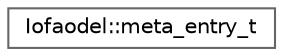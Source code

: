 digraph "Graphical Class Hierarchy"
{
 // INTERACTIVE_SVG=YES
 // LATEX_PDF_SIZE
  bgcolor="transparent";
  edge [fontname=Helvetica,fontsize=10,labelfontname=Helvetica,labelfontsize=10];
  node [fontname=Helvetica,fontsize=10,shape=box,height=0.2,width=0.4];
  rankdir="LR";
  Node0 [id="Node000000",label="Iofaodel::meta_entry_t",height=0.2,width=0.4,color="grey40", fillcolor="white", style="filled",URL="$structIofaodel_1_1meta__entry__t.html",tooltip=" "];
}
